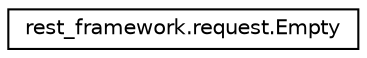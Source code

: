 digraph "Graphical Class Hierarchy"
{
 // LATEX_PDF_SIZE
  edge [fontname="Helvetica",fontsize="10",labelfontname="Helvetica",labelfontsize="10"];
  node [fontname="Helvetica",fontsize="10",shape=record];
  rankdir="LR";
  Node0 [label="rest_framework.request.Empty",height=0.2,width=0.4,color="black", fillcolor="white", style="filled",URL="$classrest__framework_1_1request_1_1_empty.html",tooltip=" "];
}
